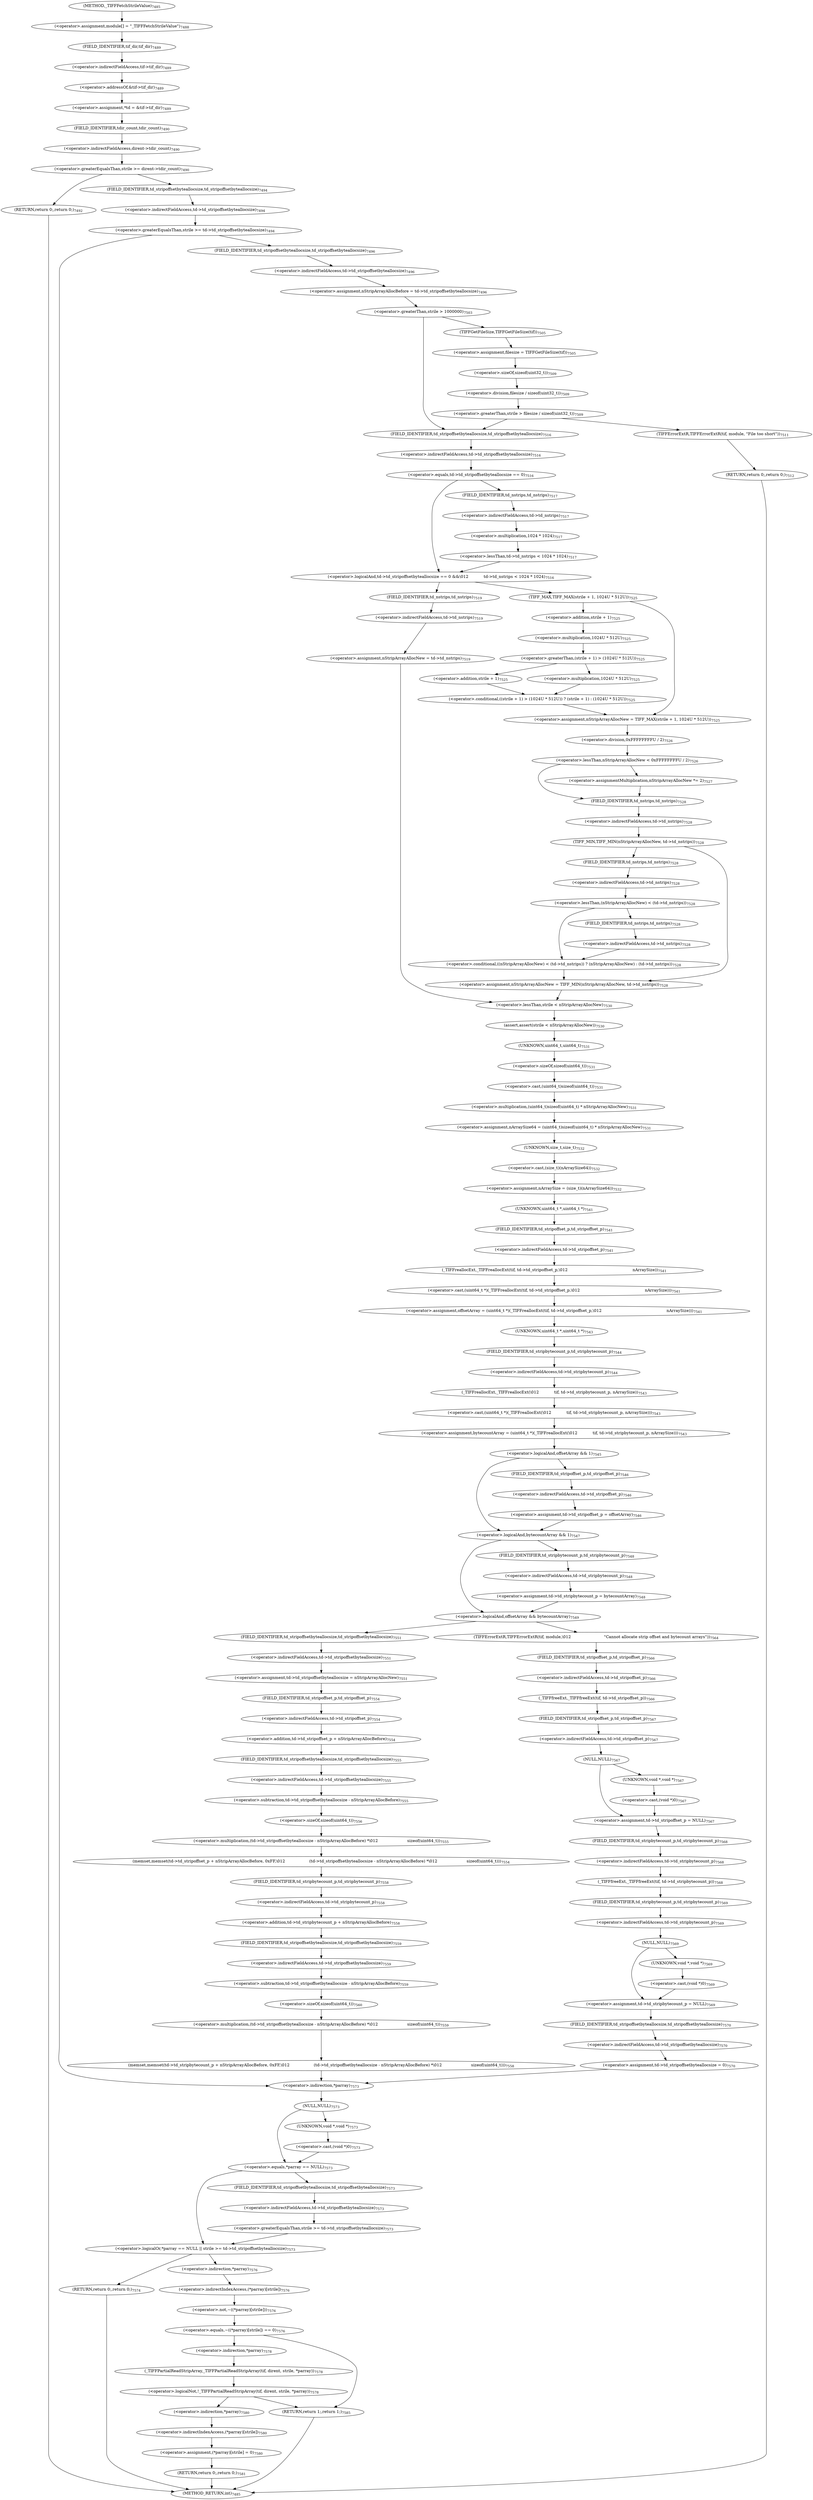 digraph "_TIFFFetchStrileValue" {  
"98019" [label = <(&lt;operator&gt;.assignment,module[] = &quot;_TIFFFetchStrileValue&quot;)<SUB>7488</SUB>> ]
"98023" [label = <(&lt;operator&gt;.assignment,*td = &amp;tif-&gt;tif_dir)<SUB>7489</SUB>> ]
"98328" [label = <(RETURN,return 1;,return 1;)<SUB>7585</SUB>> ]
"98025" [label = <(&lt;operator&gt;.addressOf,&amp;tif-&gt;tif_dir)<SUB>7489</SUB>> ]
"98030" [label = <(&lt;operator&gt;.greaterEqualsThan,strile &gt;= dirent-&gt;tdir_count)<SUB>7490</SUB>> ]
"98039" [label = <(&lt;operator&gt;.greaterEqualsThan,strile &gt;= td-&gt;td_stripoffsetbyteallocsize)<SUB>7494</SUB>> ]
"98285" [label = <(&lt;operator&gt;.logicalOr,*parray == NULL || strile &gt;= td-&gt;td_stripoffsetbyteallocsize)<SUB>7573</SUB>> ]
"98303" [label = <(&lt;operator&gt;.equals,~((*parray)[strile]) == 0)<SUB>7576</SUB>> ]
"98026" [label = <(&lt;operator&gt;.indirectFieldAccess,tif-&gt;tif_dir)<SUB>7489</SUB>> ]
"98032" [label = <(&lt;operator&gt;.indirectFieldAccess,dirent-&gt;tdir_count)<SUB>7490</SUB>> ]
"98036" [label = <(RETURN,return 0;,return 0;)<SUB>7492</SUB>> ]
"98041" [label = <(&lt;operator&gt;.indirectFieldAccess,td-&gt;td_stripoffsetbyteallocsize)<SUB>7494</SUB>> ]
"98046" [label = <(&lt;operator&gt;.assignment,nStripArrayAllocBefore = td-&gt;td_stripoffsetbyteallocsize)<SUB>7496</SUB>> ]
"98148" [label = <(assert,assert(strile &lt; nStripArrayAllocNew))<SUB>7530</SUB>> ]
"98152" [label = <(&lt;operator&gt;.assignment,nArraySize64 = (uint64_t)sizeof(uint64_t) * nStripArrayAllocNew)<SUB>7531</SUB>> ]
"98160" [label = <(&lt;operator&gt;.assignment,nArraySize = (size_t)(nArraySize64))<SUB>7532</SUB>> ]
"98165" [label = <(&lt;operator&gt;.assignment,offsetArray = (uint64_t *)(_TIFFreallocExt(tif, td-&gt;td_stripoffset_p,\012                                                   nArraySize)))<SUB>7541</SUB>> ]
"98175" [label = <(&lt;operator&gt;.assignment,bytecountArray = (uint64_t *)(_TIFFreallocExt(\012            tif, td-&gt;td_stripbytecount_p, nArraySize)))<SUB>7543</SUB>> ]
"98286" [label = <(&lt;operator&gt;.equals,*parray == NULL)<SUB>7573</SUB>> ]
"98294" [label = <(&lt;operator&gt;.greaterEqualsThan,strile &gt;= td-&gt;td_stripoffsetbyteallocsize)<SUB>7573</SUB>> ]
"98300" [label = <(RETURN,return 0;,return 0;)<SUB>7574</SUB>> ]
"98304" [label = <(&lt;operator&gt;.not,~((*parray)[strile]))<SUB>7576</SUB>> ]
"98028" [label = <(FIELD_IDENTIFIER,tif_dir,tif_dir)<SUB>7489</SUB>> ]
"98034" [label = <(FIELD_IDENTIFIER,tdir_count,tdir_count)<SUB>7490</SUB>> ]
"98043" [label = <(FIELD_IDENTIFIER,td_stripoffsetbyteallocsize,td_stripoffsetbyteallocsize)<SUB>7494</SUB>> ]
"98048" [label = <(&lt;operator&gt;.indirectFieldAccess,td-&gt;td_stripoffsetbyteallocsize)<SUB>7496</SUB>> ]
"98057" [label = <(&lt;operator&gt;.greaterThan,strile &gt; 1000000)<SUB>7503</SUB>> ]
"98081" [label = <(&lt;operator&gt;.logicalAnd,td-&gt;td_stripoffsetbyteallocsize == 0 &amp;&amp;\012            td-&gt;td_nstrips &lt; 1024 * 1024)<SUB>7516</SUB>> ]
"98149" [label = <(&lt;operator&gt;.lessThan,strile &lt; nStripArrayAllocNew)<SUB>7530</SUB>> ]
"98154" [label = <(&lt;operator&gt;.multiplication,(uint64_t)sizeof(uint64_t) * nStripArrayAllocNew)<SUB>7531</SUB>> ]
"98162" [label = <(&lt;operator&gt;.cast,(size_t)(nArraySize64))<SUB>7532</SUB>> ]
"98167" [label = <(&lt;operator&gt;.cast,(uint64_t *)(_TIFFreallocExt(tif, td-&gt;td_stripoffset_p,\012                                                   nArraySize)))<SUB>7541</SUB>> ]
"98177" [label = <(&lt;operator&gt;.cast,(uint64_t *)(_TIFFreallocExt(\012            tif, td-&gt;td_stripbytecount_p, nArraySize)))<SUB>7543</SUB>> ]
"98186" [label = <(&lt;operator&gt;.logicalAnd,offsetArray &amp;&amp; 1)<SUB>7545</SUB>> ]
"98196" [label = <(&lt;operator&gt;.logicalAnd,bytecountArray &amp;&amp; 1)<SUB>7547</SUB>> ]
"98206" [label = <(&lt;operator&gt;.logicalAnd,offsetArray &amp;&amp; bytecountArray)<SUB>7549</SUB>> ]
"98287" [label = <(&lt;operator&gt;.indirection,*parray)<SUB>7573</SUB>> ]
"98289" [label = <(NULL,NULL)<SUB>7573</SUB>> ]
"98296" [label = <(&lt;operator&gt;.indirectFieldAccess,td-&gt;td_stripoffsetbyteallocsize)<SUB>7573</SUB>> ]
"98305" [label = <(&lt;operator&gt;.indirectIndexAccess,(*parray)[strile])<SUB>7576</SUB>> ]
"98312" [label = <(&lt;operator&gt;.logicalNot,!_TIFFPartialReadStripArray(tif, dirent, strile, *parray))<SUB>7578</SUB>> ]
"98050" [label = <(FIELD_IDENTIFIER,td_stripoffsetbyteallocsize,td_stripoffsetbyteallocsize)<SUB>7496</SUB>> ]
"98062" [label = <(&lt;operator&gt;.assignment,filesize = TIFFGetFileSize(tif))<SUB>7505</SUB>> ]
"98082" [label = <(&lt;operator&gt;.equals,td-&gt;td_stripoffsetbyteallocsize == 0)<SUB>7516</SUB>> ]
"98087" [label = <(&lt;operator&gt;.lessThan,td-&gt;td_nstrips &lt; 1024 * 1024)<SUB>7517</SUB>> ]
"98095" [label = <(&lt;operator&gt;.assignment,nStripArrayAllocNew = td-&gt;td_nstrips)<SUB>7519</SUB>> ]
"98155" [label = <(&lt;operator&gt;.cast,(uint64_t)sizeof(uint64_t))<SUB>7531</SUB>> ]
"98163" [label = <(UNKNOWN,size_t,size_t)<SUB>7532</SUB>> ]
"98168" [label = <(UNKNOWN,uint64_t *,uint64_t *)<SUB>7541</SUB>> ]
"98169" [label = <(_TIFFreallocExt,_TIFFreallocExt(tif, td-&gt;td_stripoffset_p,\012                                                   nArraySize))<SUB>7541</SUB>> ]
"98178" [label = <(UNKNOWN,uint64_t *,uint64_t *)<SUB>7543</SUB>> ]
"98179" [label = <(_TIFFreallocExt,_TIFFreallocExt(\012            tif, td-&gt;td_stripbytecount_p, nArraySize))<SUB>7543</SUB>> ]
"98190" [label = <(&lt;operator&gt;.assignment,td-&gt;td_stripoffset_p = offsetArray)<SUB>7546</SUB>> ]
"98200" [label = <(&lt;operator&gt;.assignment,td-&gt;td_stripbytecount_p = bytecountArray)<SUB>7548</SUB>> ]
"98210" [label = <(&lt;operator&gt;.assignment,td-&gt;td_stripoffsetbyteallocsize = nStripArrayAllocNew)<SUB>7551</SUB>> ]
"98215" [label = <(memset,memset(td-&gt;td_stripoffset_p + nStripArrayAllocBefore, 0xFF,\012                   (td-&gt;td_stripoffsetbyteallocsize - nStripArrayAllocBefore) *\012                       sizeof(uint64_t)))<SUB>7554</SUB>> ]
"98230" [label = <(memset,memset(td-&gt;td_stripbytecount_p + nStripArrayAllocBefore, 0xFF,\012                   (td-&gt;td_stripoffsetbyteallocsize - nStripArrayAllocBefore) *\012                       sizeof(uint64_t)))<SUB>7558</SUB>> ]
"98298" [label = <(FIELD_IDENTIFIER,td_stripoffsetbyteallocsize,td_stripoffsetbyteallocsize)<SUB>7573</SUB>> ]
"98306" [label = <(&lt;operator&gt;.indirection,*parray)<SUB>7576</SUB>> ]
"98313" [label = <(_TIFFPartialReadStripArray,_TIFFPartialReadStripArray(tif, dirent, strile, *parray))<SUB>7578</SUB>> ]
"98320" [label = <(&lt;operator&gt;.assignment,(*parray)[strile] = 0)<SUB>7580</SUB>> ]
"98326" [label = <(RETURN,return 0;,return 0;)<SUB>7581</SUB>> ]
"98064" [label = <(TIFFGetFileSize,TIFFGetFileSize(tif))<SUB>7505</SUB>> ]
"98067" [label = <(&lt;operator&gt;.greaterThan,strile &gt; filesize / sizeof(uint32_t))<SUB>7509</SUB>> ]
"98083" [label = <(&lt;operator&gt;.indirectFieldAccess,td-&gt;td_stripoffsetbyteallocsize)<SUB>7516</SUB>> ]
"98088" [label = <(&lt;operator&gt;.indirectFieldAccess,td-&gt;td_nstrips)<SUB>7517</SUB>> ]
"98091" [label = <(&lt;operator&gt;.multiplication,1024 * 1024)<SUB>7517</SUB>> ]
"98097" [label = <(&lt;operator&gt;.indirectFieldAccess,td-&gt;td_nstrips)<SUB>7519</SUB>> ]
"98102" [label = <(&lt;operator&gt;.assignment,nStripArrayAllocNew = TIFF_MAX(strile + 1, 1024U * 512U))<SUB>7525</SUB>> ]
"98130" [label = <(&lt;operator&gt;.assignment,nStripArrayAllocNew = TIFF_MIN(nStripArrayAllocNew, td-&gt;td_nstrips))<SUB>7528</SUB>> ]
"98156" [label = <(UNKNOWN,uint64_t,uint64_t)<SUB>7531</SUB>> ]
"98157" [label = <(&lt;operator&gt;.sizeOf,sizeof(uint64_t))<SUB>7531</SUB>> ]
"98171" [label = <(&lt;operator&gt;.indirectFieldAccess,td-&gt;td_stripoffset_p)<SUB>7541</SUB>> ]
"98181" [label = <(&lt;operator&gt;.indirectFieldAccess,td-&gt;td_stripbytecount_p)<SUB>7544</SUB>> ]
"98191" [label = <(&lt;operator&gt;.indirectFieldAccess,td-&gt;td_stripoffset_p)<SUB>7546</SUB>> ]
"98201" [label = <(&lt;operator&gt;.indirectFieldAccess,td-&gt;td_stripbytecount_p)<SUB>7548</SUB>> ]
"98211" [label = <(&lt;operator&gt;.indirectFieldAccess,td-&gt;td_stripoffsetbyteallocsize)<SUB>7551</SUB>> ]
"98216" [label = <(&lt;operator&gt;.addition,td-&gt;td_stripoffset_p + nStripArrayAllocBefore)<SUB>7554</SUB>> ]
"98222" [label = <(&lt;operator&gt;.multiplication,(td-&gt;td_stripoffsetbyteallocsize - nStripArrayAllocBefore) *\012                       sizeof(uint64_t))<SUB>7555</SUB>> ]
"98231" [label = <(&lt;operator&gt;.addition,td-&gt;td_stripbytecount_p + nStripArrayAllocBefore)<SUB>7558</SUB>> ]
"98237" [label = <(&lt;operator&gt;.multiplication,(td-&gt;td_stripoffsetbyteallocsize - nStripArrayAllocBefore) *\012                       sizeof(uint64_t))<SUB>7559</SUB>> ]
"98247" [label = <(TIFFErrorExtR,TIFFErrorExtR(tif, module,\012                          &quot;Cannot allocate strip offset and bytecount arrays&quot;))<SUB>7564</SUB>> ]
"98251" [label = <(_TIFFfreeExt,_TIFFfreeExt(tif, td-&gt;td_stripoffset_p))<SUB>7566</SUB>> ]
"98256" [label = <(&lt;operator&gt;.assignment,td-&gt;td_stripoffset_p = NULL)<SUB>7567</SUB>> ]
"98265" [label = <(_TIFFfreeExt,_TIFFfreeExt(tif, td-&gt;td_stripbytecount_p))<SUB>7568</SUB>> ]
"98270" [label = <(&lt;operator&gt;.assignment,td-&gt;td_stripbytecount_p = NULL)<SUB>7569</SUB>> ]
"98279" [label = <(&lt;operator&gt;.assignment,td-&gt;td_stripoffsetbyteallocsize = 0)<SUB>7570</SUB>> ]
"98291" [label = <(&lt;operator&gt;.cast,(void *)0)<SUB>7573</SUB>> ]
"98317" [label = <(&lt;operator&gt;.indirection,*parray)<SUB>7578</SUB>> ]
"98321" [label = <(&lt;operator&gt;.indirectIndexAccess,(*parray)[strile])<SUB>7580</SUB>> ]
"98069" [label = <(&lt;operator&gt;.division,filesize / sizeof(uint32_t))<SUB>7509</SUB>> ]
"98074" [label = <(TIFFErrorExtR,TIFFErrorExtR(tif, module, &quot;File too short&quot;))<SUB>7511</SUB>> ]
"98078" [label = <(RETURN,return 0;,return 0;)<SUB>7512</SUB>> ]
"98085" [label = <(FIELD_IDENTIFIER,td_stripoffsetbyteallocsize,td_stripoffsetbyteallocsize)<SUB>7516</SUB>> ]
"98090" [label = <(FIELD_IDENTIFIER,td_nstrips,td_nstrips)<SUB>7517</SUB>> ]
"98099" [label = <(FIELD_IDENTIFIER,td_nstrips,td_nstrips)<SUB>7519</SUB>> ]
"98104" [label = <(TIFF_MAX,TIFF_MAX(strile + 1, 1024U * 512U))<SUB>7525</SUB>> ]
"98121" [label = <(&lt;operator&gt;.lessThan,nStripArrayAllocNew &lt; 0xFFFFFFFFU / 2)<SUB>7526</SUB>> ]
"98132" [label = <(TIFF_MIN,TIFF_MIN(nStripArrayAllocNew, td-&gt;td_nstrips))<SUB>7528</SUB>> ]
"98173" [label = <(FIELD_IDENTIFIER,td_stripoffset_p,td_stripoffset_p)<SUB>7541</SUB>> ]
"98183" [label = <(FIELD_IDENTIFIER,td_stripbytecount_p,td_stripbytecount_p)<SUB>7544</SUB>> ]
"98193" [label = <(FIELD_IDENTIFIER,td_stripoffset_p,td_stripoffset_p)<SUB>7546</SUB>> ]
"98203" [label = <(FIELD_IDENTIFIER,td_stripbytecount_p,td_stripbytecount_p)<SUB>7548</SUB>> ]
"98213" [label = <(FIELD_IDENTIFIER,td_stripoffsetbyteallocsize,td_stripoffsetbyteallocsize)<SUB>7551</SUB>> ]
"98217" [label = <(&lt;operator&gt;.indirectFieldAccess,td-&gt;td_stripoffset_p)<SUB>7554</SUB>> ]
"98223" [label = <(&lt;operator&gt;.subtraction,td-&gt;td_stripoffsetbyteallocsize - nStripArrayAllocBefore)<SUB>7555</SUB>> ]
"98228" [label = <(&lt;operator&gt;.sizeOf,sizeof(uint64_t))<SUB>7556</SUB>> ]
"98232" [label = <(&lt;operator&gt;.indirectFieldAccess,td-&gt;td_stripbytecount_p)<SUB>7558</SUB>> ]
"98238" [label = <(&lt;operator&gt;.subtraction,td-&gt;td_stripoffsetbyteallocsize - nStripArrayAllocBefore)<SUB>7559</SUB>> ]
"98243" [label = <(&lt;operator&gt;.sizeOf,sizeof(uint64_t))<SUB>7560</SUB>> ]
"98253" [label = <(&lt;operator&gt;.indirectFieldAccess,td-&gt;td_stripoffset_p)<SUB>7566</SUB>> ]
"98257" [label = <(&lt;operator&gt;.indirectFieldAccess,td-&gt;td_stripoffset_p)<SUB>7567</SUB>> ]
"98260" [label = <(NULL,NULL)<SUB>7567</SUB>> ]
"98267" [label = <(&lt;operator&gt;.indirectFieldAccess,td-&gt;td_stripbytecount_p)<SUB>7568</SUB>> ]
"98271" [label = <(&lt;operator&gt;.indirectFieldAccess,td-&gt;td_stripbytecount_p)<SUB>7569</SUB>> ]
"98274" [label = <(NULL,NULL)<SUB>7569</SUB>> ]
"98280" [label = <(&lt;operator&gt;.indirectFieldAccess,td-&gt;td_stripoffsetbyteallocsize)<SUB>7570</SUB>> ]
"98292" [label = <(UNKNOWN,void *,void *)<SUB>7573</SUB>> ]
"98322" [label = <(&lt;operator&gt;.indirection,*parray)<SUB>7580</SUB>> ]
"98071" [label = <(&lt;operator&gt;.sizeOf,sizeof(uint32_t))<SUB>7509</SUB>> ]
"98123" [label = <(&lt;operator&gt;.division,0xFFFFFFFFU / 2)<SUB>7526</SUB>> ]
"98127" [label = <(&lt;operator&gt;.assignmentMultiplication,nStripArrayAllocNew *= 2)<SUB>7527</SUB>> ]
"98134" [label = <(&lt;operator&gt;.indirectFieldAccess,td-&gt;td_nstrips)<SUB>7528</SUB>> ]
"98219" [label = <(FIELD_IDENTIFIER,td_stripoffset_p,td_stripoffset_p)<SUB>7554</SUB>> ]
"98224" [label = <(&lt;operator&gt;.indirectFieldAccess,td-&gt;td_stripoffsetbyteallocsize)<SUB>7555</SUB>> ]
"98234" [label = <(FIELD_IDENTIFIER,td_stripbytecount_p,td_stripbytecount_p)<SUB>7558</SUB>> ]
"98239" [label = <(&lt;operator&gt;.indirectFieldAccess,td-&gt;td_stripoffsetbyteallocsize)<SUB>7559</SUB>> ]
"98255" [label = <(FIELD_IDENTIFIER,td_stripoffset_p,td_stripoffset_p)<SUB>7566</SUB>> ]
"98259" [label = <(FIELD_IDENTIFIER,td_stripoffset_p,td_stripoffset_p)<SUB>7567</SUB>> ]
"98269" [label = <(FIELD_IDENTIFIER,td_stripbytecount_p,td_stripbytecount_p)<SUB>7568</SUB>> ]
"98273" [label = <(FIELD_IDENTIFIER,td_stripbytecount_p,td_stripbytecount_p)<SUB>7569</SUB>> ]
"98282" [label = <(FIELD_IDENTIFIER,td_stripoffsetbyteallocsize,td_stripoffsetbyteallocsize)<SUB>7570</SUB>> ]
"98106" [label = <(&lt;operator&gt;.conditional,((strile + 1) &gt; (1024U * 512U)) ? (strile + 1) : (1024U * 512U))<SUB>7525</SUB>> ]
"98136" [label = <(FIELD_IDENTIFIER,td_nstrips,td_nstrips)<SUB>7528</SUB>> ]
"98138" [label = <(&lt;operator&gt;.conditional,((nStripArrayAllocNew) &lt; (td-&gt;td_nstrips)) ? (nStripArrayAllocNew) : (td-&gt;td_nstrips))<SUB>7528</SUB>> ]
"98226" [label = <(FIELD_IDENTIFIER,td_stripoffsetbyteallocsize,td_stripoffsetbyteallocsize)<SUB>7555</SUB>> ]
"98241" [label = <(FIELD_IDENTIFIER,td_stripoffsetbyteallocsize,td_stripoffsetbyteallocsize)<SUB>7559</SUB>> ]
"98262" [label = <(&lt;operator&gt;.cast,(void *)0)<SUB>7567</SUB>> ]
"98276" [label = <(&lt;operator&gt;.cast,(void *)0)<SUB>7569</SUB>> ]
"98107" [label = <(&lt;operator&gt;.greaterThan,(strile + 1) &gt; (1024U * 512U))<SUB>7525</SUB>> ]
"98114" [label = <(&lt;operator&gt;.addition,strile + 1)<SUB>7525</SUB>> ]
"98117" [label = <(&lt;operator&gt;.multiplication,1024U * 512U)<SUB>7525</SUB>> ]
"98139" [label = <(&lt;operator&gt;.lessThan,(nStripArrayAllocNew) &lt; (td-&gt;td_nstrips))<SUB>7528</SUB>> ]
"98145" [label = <(&lt;operator&gt;.indirectFieldAccess,td-&gt;td_nstrips)<SUB>7528</SUB>> ]
"98263" [label = <(UNKNOWN,void *,void *)<SUB>7567</SUB>> ]
"98277" [label = <(UNKNOWN,void *,void *)<SUB>7569</SUB>> ]
"98108" [label = <(&lt;operator&gt;.addition,strile + 1)<SUB>7525</SUB>> ]
"98111" [label = <(&lt;operator&gt;.multiplication,1024U * 512U)<SUB>7525</SUB>> ]
"98141" [label = <(&lt;operator&gt;.indirectFieldAccess,td-&gt;td_nstrips)<SUB>7528</SUB>> ]
"98147" [label = <(FIELD_IDENTIFIER,td_nstrips,td_nstrips)<SUB>7528</SUB>> ]
"98143" [label = <(FIELD_IDENTIFIER,td_nstrips,td_nstrips)<SUB>7528</SUB>> ]
"98012" [label = <(METHOD,_TIFFFetchStrileValue)<SUB>7485</SUB>> ]
"98330" [label = <(METHOD_RETURN,int)<SUB>7485</SUB>> ]
  "98019" -> "98028" 
  "98023" -> "98034" 
  "98328" -> "98330" 
  "98025" -> "98023" 
  "98030" -> "98036" 
  "98030" -> "98043" 
  "98039" -> "98050" 
  "98039" -> "98287" 
  "98285" -> "98300" 
  "98285" -> "98306" 
  "98303" -> "98317" 
  "98303" -> "98328" 
  "98026" -> "98025" 
  "98032" -> "98030" 
  "98036" -> "98330" 
  "98041" -> "98039" 
  "98046" -> "98057" 
  "98148" -> "98156" 
  "98152" -> "98163" 
  "98160" -> "98168" 
  "98165" -> "98178" 
  "98175" -> "98186" 
  "98286" -> "98285" 
  "98286" -> "98298" 
  "98294" -> "98285" 
  "98300" -> "98330" 
  "98304" -> "98303" 
  "98028" -> "98026" 
  "98034" -> "98032" 
  "98043" -> "98041" 
  "98048" -> "98046" 
  "98057" -> "98064" 
  "98057" -> "98085" 
  "98081" -> "98099" 
  "98081" -> "98104" 
  "98149" -> "98148" 
  "98154" -> "98152" 
  "98162" -> "98160" 
  "98167" -> "98165" 
  "98177" -> "98175" 
  "98186" -> "98193" 
  "98186" -> "98196" 
  "98196" -> "98203" 
  "98196" -> "98206" 
  "98206" -> "98213" 
  "98206" -> "98247" 
  "98287" -> "98289" 
  "98289" -> "98292" 
  "98289" -> "98286" 
  "98296" -> "98294" 
  "98305" -> "98304" 
  "98312" -> "98322" 
  "98312" -> "98328" 
  "98050" -> "98048" 
  "98062" -> "98071" 
  "98082" -> "98081" 
  "98082" -> "98090" 
  "98087" -> "98081" 
  "98095" -> "98149" 
  "98155" -> "98154" 
  "98163" -> "98162" 
  "98168" -> "98173" 
  "98169" -> "98167" 
  "98178" -> "98183" 
  "98179" -> "98177" 
  "98190" -> "98196" 
  "98200" -> "98206" 
  "98210" -> "98219" 
  "98215" -> "98234" 
  "98230" -> "98287" 
  "98298" -> "98296" 
  "98306" -> "98305" 
  "98313" -> "98312" 
  "98320" -> "98326" 
  "98326" -> "98330" 
  "98064" -> "98062" 
  "98067" -> "98074" 
  "98067" -> "98085" 
  "98083" -> "98082" 
  "98088" -> "98091" 
  "98091" -> "98087" 
  "98097" -> "98095" 
  "98102" -> "98123" 
  "98130" -> "98149" 
  "98156" -> "98157" 
  "98157" -> "98155" 
  "98171" -> "98169" 
  "98181" -> "98179" 
  "98191" -> "98190" 
  "98201" -> "98200" 
  "98211" -> "98210" 
  "98216" -> "98226" 
  "98222" -> "98215" 
  "98231" -> "98241" 
  "98237" -> "98230" 
  "98247" -> "98255" 
  "98251" -> "98259" 
  "98256" -> "98269" 
  "98265" -> "98273" 
  "98270" -> "98282" 
  "98279" -> "98287" 
  "98291" -> "98286" 
  "98317" -> "98313" 
  "98321" -> "98320" 
  "98069" -> "98067" 
  "98074" -> "98078" 
  "98078" -> "98330" 
  "98085" -> "98083" 
  "98090" -> "98088" 
  "98099" -> "98097" 
  "98104" -> "98102" 
  "98104" -> "98108" 
  "98121" -> "98127" 
  "98121" -> "98136" 
  "98132" -> "98130" 
  "98132" -> "98143" 
  "98173" -> "98171" 
  "98183" -> "98181" 
  "98193" -> "98191" 
  "98203" -> "98201" 
  "98213" -> "98211" 
  "98217" -> "98216" 
  "98223" -> "98228" 
  "98228" -> "98222" 
  "98232" -> "98231" 
  "98238" -> "98243" 
  "98243" -> "98237" 
  "98253" -> "98251" 
  "98257" -> "98260" 
  "98260" -> "98263" 
  "98260" -> "98256" 
  "98267" -> "98265" 
  "98271" -> "98274" 
  "98274" -> "98277" 
  "98274" -> "98270" 
  "98280" -> "98279" 
  "98292" -> "98291" 
  "98322" -> "98321" 
  "98071" -> "98069" 
  "98123" -> "98121" 
  "98127" -> "98136" 
  "98134" -> "98132" 
  "98219" -> "98217" 
  "98224" -> "98223" 
  "98234" -> "98232" 
  "98239" -> "98238" 
  "98255" -> "98253" 
  "98259" -> "98257" 
  "98269" -> "98267" 
  "98273" -> "98271" 
  "98282" -> "98280" 
  "98106" -> "98102" 
  "98136" -> "98134" 
  "98138" -> "98130" 
  "98226" -> "98224" 
  "98241" -> "98239" 
  "98262" -> "98256" 
  "98276" -> "98270" 
  "98107" -> "98114" 
  "98107" -> "98117" 
  "98114" -> "98106" 
  "98117" -> "98106" 
  "98139" -> "98138" 
  "98139" -> "98147" 
  "98145" -> "98138" 
  "98263" -> "98262" 
  "98277" -> "98276" 
  "98108" -> "98111" 
  "98111" -> "98107" 
  "98141" -> "98139" 
  "98147" -> "98145" 
  "98143" -> "98141" 
  "98012" -> "98019" 
}
